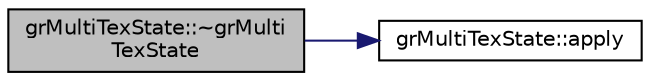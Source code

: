 digraph "grMultiTexState::~grMultiTexState"
{
  edge [fontname="Helvetica",fontsize="10",labelfontname="Helvetica",labelfontsize="10"];
  node [fontname="Helvetica",fontsize="10",shape=record];
  rankdir="LR";
  Node1 [label="grMultiTexState::~grMulti\lTexState",height=0.2,width=0.4,color="black", fillcolor="grey75", style="filled", fontcolor="black"];
  Node1 -> Node2 [color="midnightblue",fontsize="10",style="solid",fontname="Helvetica"];
  Node2 [label="grMultiTexState::apply",height=0.2,width=0.4,color="black", fillcolor="white", style="filled",URL="$classgr_multi_tex_state.html#a69490e24c38d1edba7bf817d7b6eb4c5"];
}
